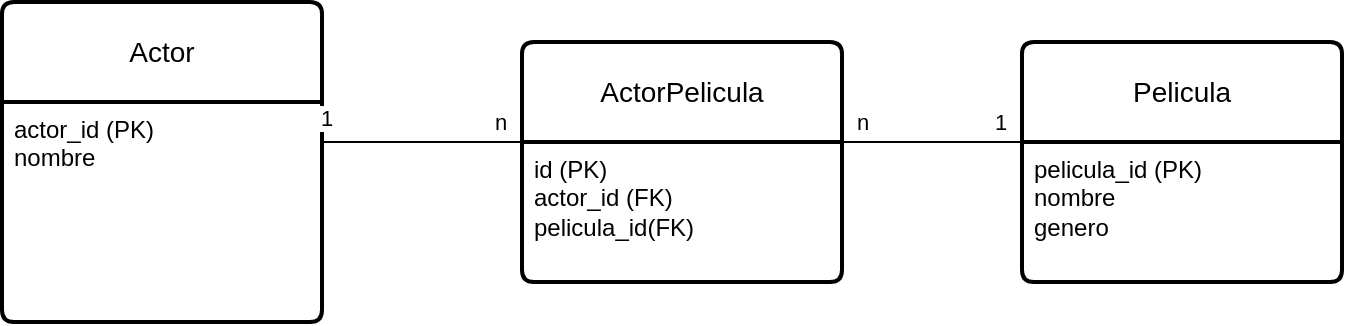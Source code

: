 <mxfile version="24.2.2" type="device">
  <diagram id="R2lEEEUBdFMjLlhIrx00" name="Page-1">
    <mxGraphModel dx="731" dy="744" grid="1" gridSize="10" guides="1" tooltips="1" connect="1" arrows="1" fold="1" page="1" pageScale="1" pageWidth="850" pageHeight="1100" math="0" shadow="0" extFonts="Permanent Marker^https://fonts.googleapis.com/css?family=Permanent+Marker">
      <root>
        <mxCell id="0" />
        <mxCell id="1" parent="0" />
        <mxCell id="M3E8qOzE-T0-WnazmGKJ-1" value="Actor" style="swimlane;childLayout=stackLayout;horizontal=1;startSize=50;horizontalStack=0;rounded=1;fontSize=14;fontStyle=0;strokeWidth=2;resizeParent=0;resizeLast=1;shadow=0;dashed=0;align=center;arcSize=4;whiteSpace=wrap;html=1;" parent="1" vertex="1">
          <mxGeometry x="170" y="130" width="160" height="160" as="geometry" />
        </mxCell>
        <mxCell id="M3E8qOzE-T0-WnazmGKJ-2" value="&lt;div&gt;actor_id (PK)&lt;/div&gt;nombre" style="align=left;strokeColor=none;fillColor=none;spacingLeft=4;fontSize=12;verticalAlign=top;resizable=0;rotatable=0;part=1;html=1;" parent="M3E8qOzE-T0-WnazmGKJ-1" vertex="1">
          <mxGeometry y="50" width="160" height="110" as="geometry" />
        </mxCell>
        <mxCell id="M3E8qOzE-T0-WnazmGKJ-7" style="edgeStyle=orthogonalEdgeStyle;rounded=0;orthogonalLoop=1;jettySize=auto;html=1;entryX=1;entryY=0.5;entryDx=0;entryDy=0;endArrow=none;endFill=0;" parent="1" source="M3E8qOzE-T0-WnazmGKJ-3" target="M3E8qOzE-T0-WnazmGKJ-1" edge="1">
          <mxGeometry relative="1" as="geometry">
            <Array as="points">
              <mxPoint x="330" y="200" />
            </Array>
          </mxGeometry>
        </mxCell>
        <mxCell id="M3E8qOzE-T0-WnazmGKJ-8" value="1" style="edgeLabel;html=1;align=center;verticalAlign=middle;resizable=0;points=[];" parent="M3E8qOzE-T0-WnazmGKJ-7" connectable="0" vertex="1">
          <mxGeometry x="0.816" y="2" relative="1" as="geometry">
            <mxPoint y="-12" as="offset" />
          </mxGeometry>
        </mxCell>
        <mxCell id="M3E8qOzE-T0-WnazmGKJ-9" value="n" style="edgeLabel;html=1;align=center;verticalAlign=middle;resizable=0;points=[];" parent="M3E8qOzE-T0-WnazmGKJ-7" connectable="0" vertex="1">
          <mxGeometry x="-0.8" relative="1" as="geometry">
            <mxPoint y="-10" as="offset" />
          </mxGeometry>
        </mxCell>
        <mxCell id="M3E8qOzE-T0-WnazmGKJ-3" value="ActorPelicula" style="swimlane;childLayout=stackLayout;horizontal=1;startSize=50;horizontalStack=0;rounded=1;fontSize=14;fontStyle=0;strokeWidth=2;resizeParent=0;resizeLast=1;shadow=0;dashed=0;align=center;arcSize=4;whiteSpace=wrap;html=1;" parent="1" vertex="1">
          <mxGeometry x="430" y="150" width="160" height="120" as="geometry" />
        </mxCell>
        <mxCell id="M3E8qOzE-T0-WnazmGKJ-4" value="&lt;div&gt;id (PK)&lt;br&gt;&lt;/div&gt;&lt;div&gt;actor_id (FK)&lt;/div&gt;&lt;div&gt;pelicula_id(FK)&lt;br&gt;&lt;/div&gt;" style="align=left;strokeColor=none;fillColor=none;spacingLeft=4;fontSize=12;verticalAlign=top;resizable=0;rotatable=0;part=1;html=1;" parent="M3E8qOzE-T0-WnazmGKJ-3" vertex="1">
          <mxGeometry y="50" width="160" height="70" as="geometry" />
        </mxCell>
        <mxCell id="M3E8qOzE-T0-WnazmGKJ-5" value="Pelicula" style="swimlane;childLayout=stackLayout;horizontal=1;startSize=50;horizontalStack=0;rounded=1;fontSize=14;fontStyle=0;strokeWidth=2;resizeParent=0;resizeLast=1;shadow=0;dashed=0;align=center;arcSize=4;whiteSpace=wrap;html=1;" parent="1" vertex="1">
          <mxGeometry x="680" y="150" width="160" height="120" as="geometry" />
        </mxCell>
        <mxCell id="M3E8qOzE-T0-WnazmGKJ-6" value="&lt;div&gt;pelicula_id (PK)&lt;/div&gt;&lt;div&gt;nombre&lt;/div&gt;&lt;div&gt;genero&lt;br&gt;&lt;/div&gt;" style="align=left;strokeColor=none;fillColor=none;spacingLeft=4;fontSize=12;verticalAlign=top;resizable=0;rotatable=0;part=1;html=1;" parent="M3E8qOzE-T0-WnazmGKJ-5" vertex="1">
          <mxGeometry y="50" width="160" height="70" as="geometry" />
        </mxCell>
        <mxCell id="M3E8qOzE-T0-WnazmGKJ-10" style="edgeStyle=orthogonalEdgeStyle;rounded=0;orthogonalLoop=1;jettySize=auto;html=1;entryX=0;entryY=0.5;entryDx=0;entryDy=0;endArrow=none;endFill=0;" parent="1" source="M3E8qOzE-T0-WnazmGKJ-4" target="M3E8qOzE-T0-WnazmGKJ-6" edge="1">
          <mxGeometry relative="1" as="geometry">
            <Array as="points">
              <mxPoint x="680" y="200" />
            </Array>
          </mxGeometry>
        </mxCell>
        <mxCell id="M3E8qOzE-T0-WnazmGKJ-11" value="n" style="edgeLabel;html=1;align=center;verticalAlign=middle;resizable=0;points=[];" parent="M3E8qOzE-T0-WnazmGKJ-10" connectable="0" vertex="1">
          <mxGeometry x="-0.363" y="-1" relative="1" as="geometry">
            <mxPoint x="-30" y="-11" as="offset" />
          </mxGeometry>
        </mxCell>
        <mxCell id="M3E8qOzE-T0-WnazmGKJ-12" value="1" style="edgeLabel;html=1;align=center;verticalAlign=middle;resizable=0;points=[];" parent="M3E8qOzE-T0-WnazmGKJ-10" connectable="0" vertex="1">
          <mxGeometry x="0.255" y="1" relative="1" as="geometry">
            <mxPoint y="-9" as="offset" />
          </mxGeometry>
        </mxCell>
      </root>
    </mxGraphModel>
  </diagram>
</mxfile>

